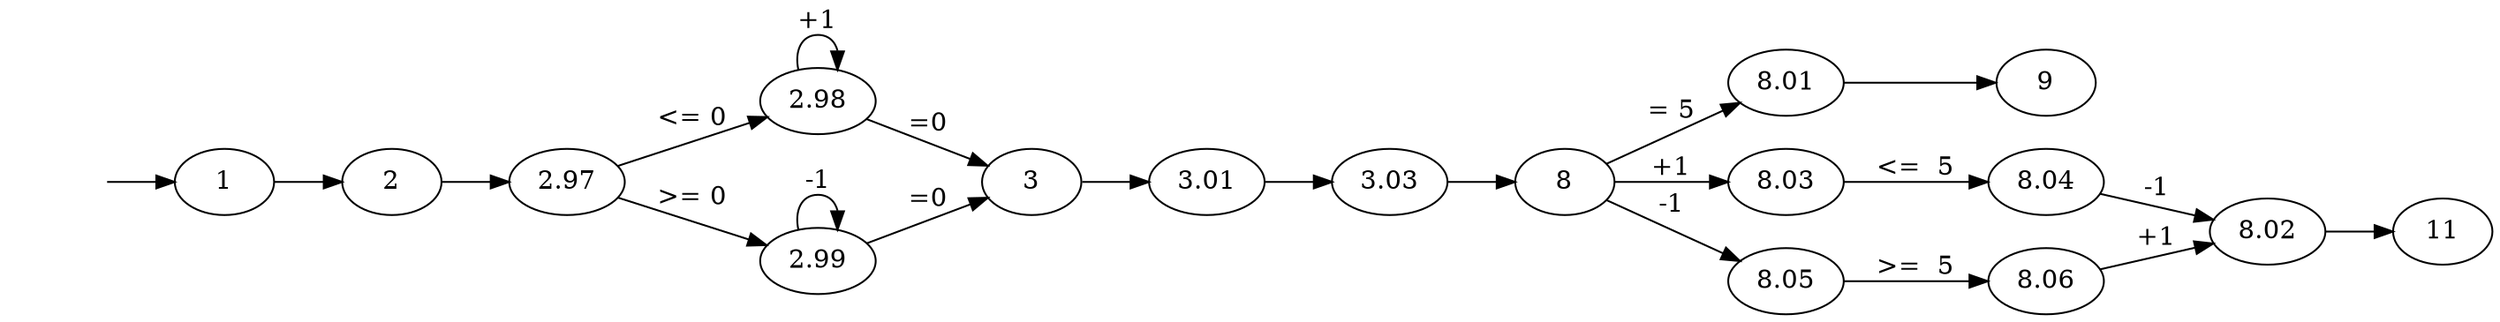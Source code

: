 digraph G {
		rankdir=LR
		Q0[label="1"];
		Q1[label="2"];
		Q2[label="3"];
		Q3[label="2.97"];
		Q4[label="2.98"];
		Q5[label="2.99"];
		Q6[label="3.01"];
		Q7[label="3.03"];
		Q8[label="8"];
		Q9[label="8.01"];
		Q10[label="9"];
		Q11[label="8.03"];
		Q12[label="8.04"];
		Q13[label="8.05"];
		Q14[label="8.06"];
		Q15[label="8.02"];
		Q16[label="11"];
		Qi[style=invis];
		Qi -> Q0 [label=""]
		Q0 -> Q1 [label=""]
		Q3 -> Q4 [label="<= 0"]
		Q4 -> Q4 [label="+1"]
		Q4 -> Q2 [label="=0"]
		Q3 -> Q5 [label=">= 0"]
		Q5 -> Q5 [label="-1"]
		Q5 -> Q2 [label="=0"]
		Q1 -> Q3 [label=""]
		Q2 -> Q6 [label=""]
		Q6 -> Q7 [label=""]
		Q7 -> Q8 [label=""]
		Q9 -> Q10 [label=""]
		Q8 -> Q9 [label="= 5"]
		Q8 -> Q11 [label="+1"]
		Q11 -> Q12 [label="<=  5"]
		Q12 -> Q15 [label="-1"]
		Q8 -> Q13 [label="-1"]
		Q13 -> Q14 [label=">=  5"]
		Q14 -> Q15 [label="+1"]
		Q15 -> Q16 [label=""]
		
}